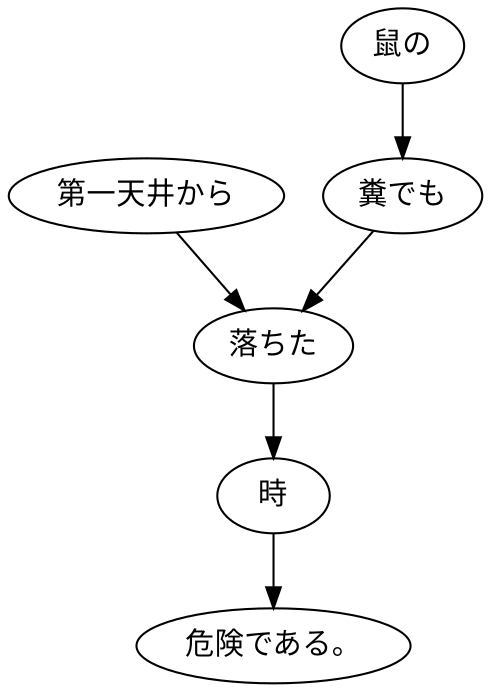 digraph graph2690 {
	node0 [label="第一天井から"];
	node1 [label="鼠の"];
	node2 [label="糞でも"];
	node3 [label="落ちた"];
	node4 [label="時"];
	node5 [label="危険である。"];
	node0 -> node3;
	node1 -> node2;
	node2 -> node3;
	node3 -> node4;
	node4 -> node5;
}
